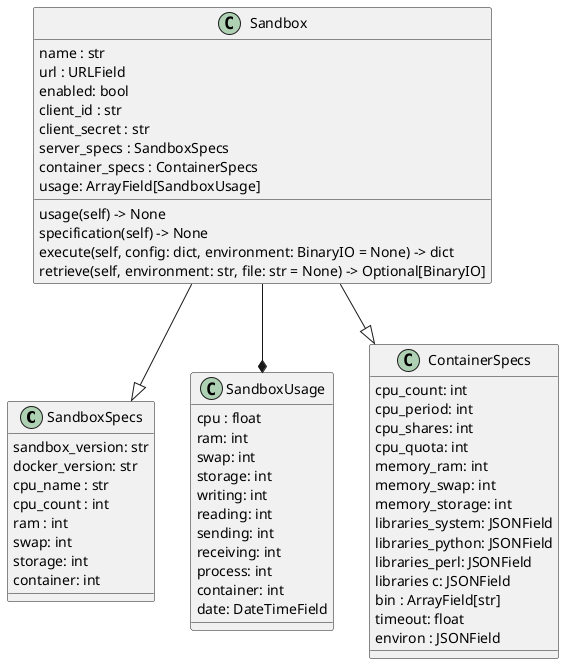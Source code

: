 @startuml

class SandboxSpecs {
    sandbox_version: str
    docker_version: str
    cpu_name : str
    cpu_count : int
    ram : int
    swap: int
    storage: int
    container: int
}


class SandboxUsage {
    cpu : float
    ram: int
    swap: int
    storage: int
    writing: int
    reading: int
    sending: int
    receiving: int
    process: int
    container: int
    date: DateTimeField
}


class ContainerSpecs {
    cpu_count: int
    cpu_period: int
    cpu_shares: int
    cpu_quota: int
    memory_ram: int
    memory_swap: int
    memory_storage: int
    libraries_system: JSONField
    libraries_python: JSONField
    libraries_perl: JSONField
    libraries c: JSONField
    bin : ArrayField[str]
    timeout: float
    environ : JSONField
}


class Sandbox {
    name : str
    url : URLField
    enabled: bool
    client_id : str
    client_secret : str
    server_specs : SandboxSpecs
    container_specs : ContainerSpecs
    usage: ArrayField[SandboxUsage]

    usage(self) -> None
    specification(self) -> None
    execute(self, config: dict, environment: BinaryIO = None) -> dict
    retrieve(self, environment: str, file: str = None) -> Optional[BinaryIO]
}

Sandbox --|> SandboxSpecs
Sandbox --|> ContainerSpecs
Sandbox --* SandboxUsage

@enduml
